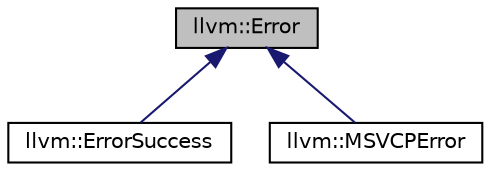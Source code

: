 digraph "llvm::Error"
{
 // LATEX_PDF_SIZE
  bgcolor="transparent";
  edge [fontname="Helvetica",fontsize="10",labelfontname="Helvetica",labelfontsize="10"];
  node [fontname="Helvetica",fontsize="10",shape="box"];
  Node1 [label="llvm::Error",height=0.2,width=0.4,color="black", fillcolor="grey75", style="filled", fontcolor="black",tooltip="Lightweight error class with error context and mandatory checking."];
  Node1 -> Node2 [dir="back",color="midnightblue",fontsize="10",style="solid",fontname="Helvetica"];
  Node2 [label="llvm::ErrorSuccess",height=0.2,width=0.4,color="black",URL="$classllvm_1_1ErrorSuccess.html",tooltip="Subclass of Error for the sole purpose of identifying the success path in the type system."];
  Node1 -> Node3 [dir="back",color="midnightblue",fontsize="10",style="solid",fontname="Helvetica"];
  Node3 [label="llvm::MSVCPError",height=0.2,width=0.4,color="black",URL="$classllvm_1_1MSVCPError.html",tooltip=" "];
}
